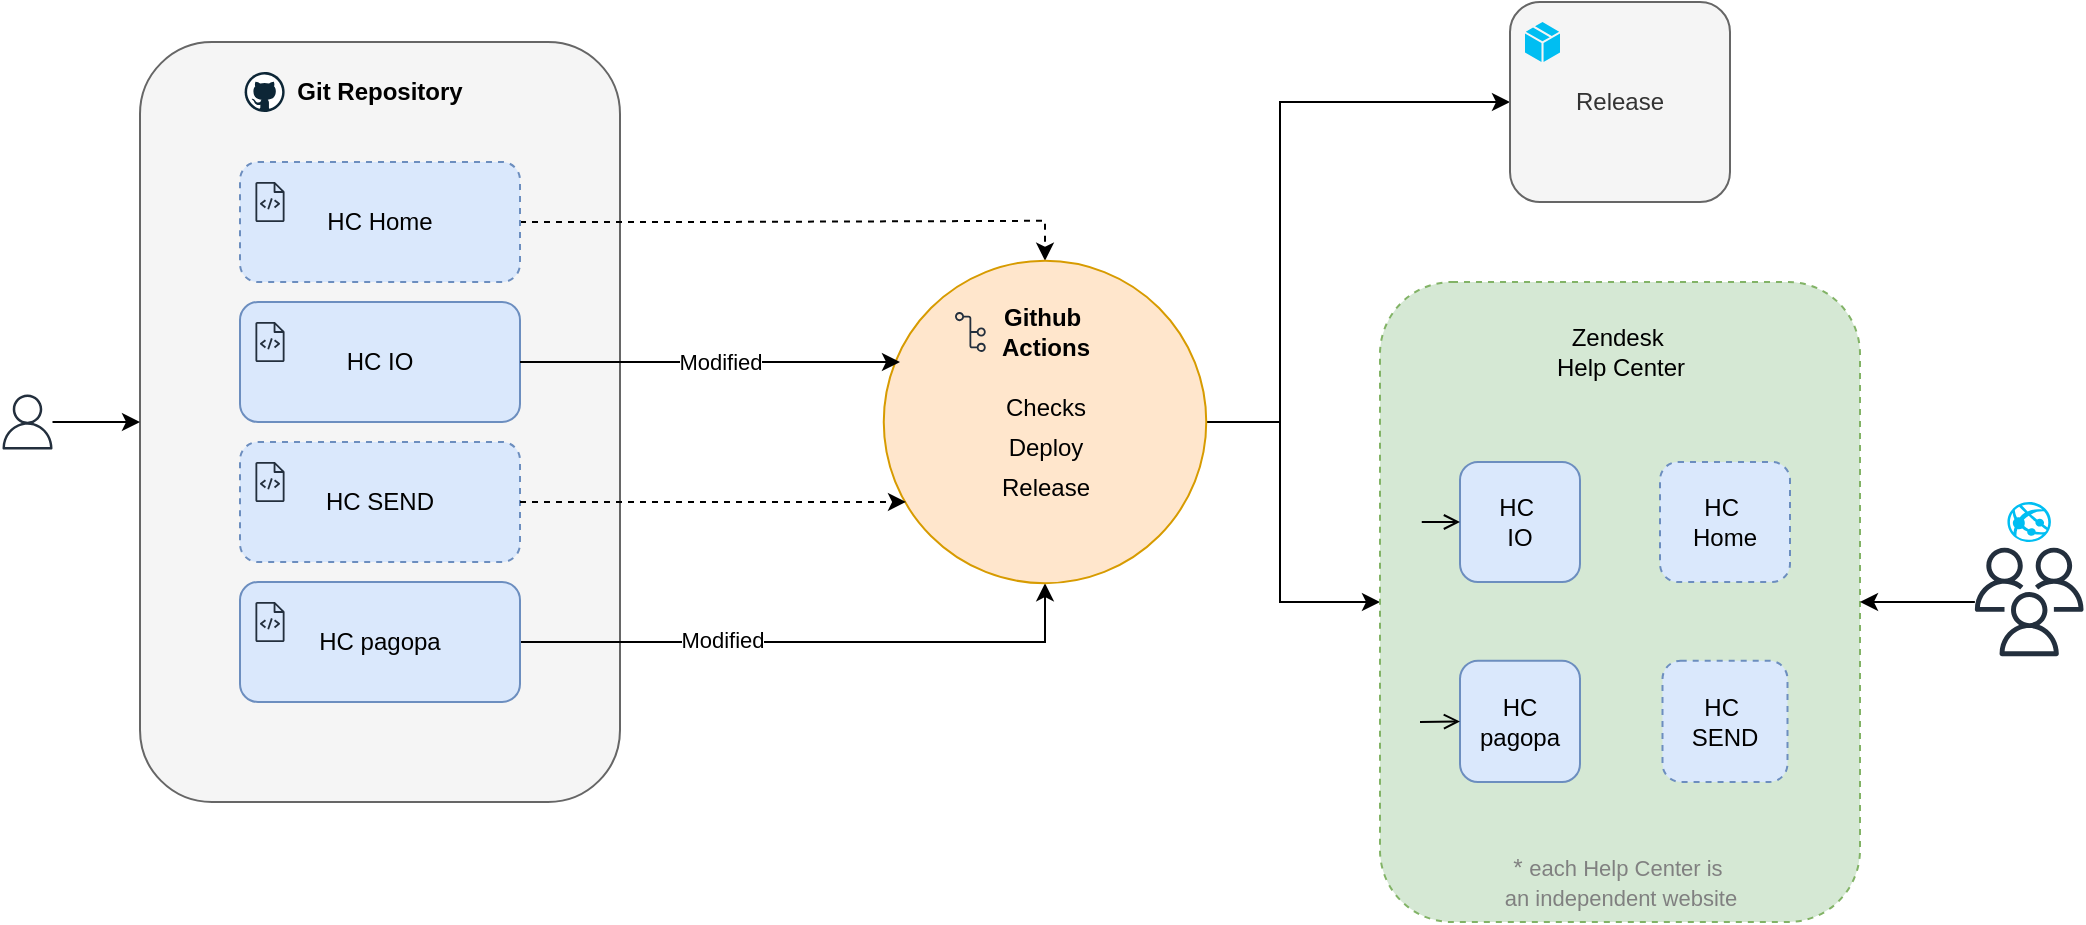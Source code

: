 <mxfile version="24.9.1">
  <diagram name="Page-1" id="UhgfAmiIQJqqi2EKyEUl">
    <mxGraphModel dx="1434" dy="682" grid="1" gridSize="10" guides="1" tooltips="1" connect="1" arrows="1" fold="1" page="1" pageScale="1" pageWidth="850" pageHeight="1100" math="0" shadow="0">
      <root>
        <mxCell id="0" />
        <mxCell id="1" parent="0" />
        <mxCell id="BiCm1cUt7FBWLKJrPkOS-1" value="" style="rounded=1;whiteSpace=wrap;html=1;fillColor=#f5f5f5;fontColor=#333333;strokeColor=#666666;" vertex="1" parent="1">
          <mxGeometry x="110" y="210" width="240" height="380" as="geometry" />
        </mxCell>
        <mxCell id="BiCm1cUt7FBWLKJrPkOS-17" style="edgeStyle=orthogonalEdgeStyle;rounded=0;orthogonalLoop=1;jettySize=auto;html=1;entryX=0.5;entryY=0;entryDx=0;entryDy=0;dashed=1;" edge="1" parent="1" source="BiCm1cUt7FBWLKJrPkOS-2" target="BiCm1cUt7FBWLKJrPkOS-12">
          <mxGeometry relative="1" as="geometry" />
        </mxCell>
        <mxCell id="BiCm1cUt7FBWLKJrPkOS-2" value="HC Home" style="rounded=1;whiteSpace=wrap;html=1;fillColor=#dae8fc;strokeColor=#6c8ebf;dashed=1;" vertex="1" parent="1">
          <mxGeometry x="160" y="270" width="140" height="60" as="geometry" />
        </mxCell>
        <mxCell id="BiCm1cUt7FBWLKJrPkOS-3" value="HC IO" style="rounded=1;whiteSpace=wrap;html=1;fillColor=#dae8fc;strokeColor=#6c8ebf;" vertex="1" parent="1">
          <mxGeometry x="160" y="340" width="140" height="60" as="geometry" />
        </mxCell>
        <mxCell id="BiCm1cUt7FBWLKJrPkOS-4" value="HC SEND" style="rounded=1;whiteSpace=wrap;html=1;fillColor=#dae8fc;strokeColor=#6c8ebf;gradientColor=none;dashed=1;" vertex="1" parent="1">
          <mxGeometry x="160" y="410" width="140" height="60" as="geometry" />
        </mxCell>
        <mxCell id="BiCm1cUt7FBWLKJrPkOS-15" style="edgeStyle=orthogonalEdgeStyle;rounded=0;orthogonalLoop=1;jettySize=auto;html=1;entryX=0.5;entryY=1;entryDx=0;entryDy=0;" edge="1" parent="1" source="BiCm1cUt7FBWLKJrPkOS-5" target="BiCm1cUt7FBWLKJrPkOS-12">
          <mxGeometry relative="1" as="geometry" />
        </mxCell>
        <mxCell id="BiCm1cUt7FBWLKJrPkOS-31" value="Modified" style="edgeLabel;html=1;align=center;verticalAlign=middle;resizable=0;points=[];" vertex="1" connectable="0" parent="BiCm1cUt7FBWLKJrPkOS-15">
          <mxGeometry x="-0.308" y="1" relative="1" as="geometry">
            <mxPoint as="offset" />
          </mxGeometry>
        </mxCell>
        <mxCell id="BiCm1cUt7FBWLKJrPkOS-5" value="HC pagopa" style="rounded=1;whiteSpace=wrap;html=1;fillColor=#dae8fc;strokeColor=#6c8ebf;" vertex="1" parent="1">
          <mxGeometry x="160" y="480" width="140" height="60" as="geometry" />
        </mxCell>
        <mxCell id="BiCm1cUt7FBWLKJrPkOS-6" value="&lt;b&gt;Git Repository&lt;/b&gt;" style="text;html=1;align=center;verticalAlign=middle;whiteSpace=wrap;rounded=0;" vertex="1" parent="1">
          <mxGeometry x="175" y="220" width="110" height="30" as="geometry" />
        </mxCell>
        <mxCell id="BiCm1cUt7FBWLKJrPkOS-7" value="" style="sketch=0;outlineConnect=0;fontColor=#232F3E;gradientColor=none;fillColor=#232F3D;strokeColor=none;dashed=0;verticalLabelPosition=bottom;verticalAlign=top;align=center;html=1;fontSize=12;fontStyle=0;aspect=fixed;pointerEvents=1;shape=mxgraph.aws4.source_code;" vertex="1" parent="1">
          <mxGeometry x="167.69" y="280" width="14.62" height="20" as="geometry" />
        </mxCell>
        <mxCell id="BiCm1cUt7FBWLKJrPkOS-8" value="" style="sketch=0;outlineConnect=0;fontColor=#232F3E;gradientColor=none;fillColor=#232F3D;strokeColor=none;dashed=0;verticalLabelPosition=bottom;verticalAlign=top;align=center;html=1;fontSize=12;fontStyle=0;aspect=fixed;pointerEvents=1;shape=mxgraph.aws4.source_code;" vertex="1" parent="1">
          <mxGeometry x="167.69" y="350" width="14.62" height="20" as="geometry" />
        </mxCell>
        <mxCell id="BiCm1cUt7FBWLKJrPkOS-9" value="" style="sketch=0;outlineConnect=0;fontColor=#232F3E;gradientColor=none;fillColor=#232F3D;strokeColor=none;dashed=0;verticalLabelPosition=bottom;verticalAlign=top;align=center;html=1;fontSize=12;fontStyle=0;aspect=fixed;pointerEvents=1;shape=mxgraph.aws4.source_code;" vertex="1" parent="1">
          <mxGeometry x="167.69" y="420" width="14.62" height="20" as="geometry" />
        </mxCell>
        <mxCell id="BiCm1cUt7FBWLKJrPkOS-10" value="" style="sketch=0;outlineConnect=0;fontColor=#232F3E;gradientColor=none;fillColor=#232F3D;strokeColor=none;dashed=0;verticalLabelPosition=bottom;verticalAlign=top;align=center;html=1;fontSize=12;fontStyle=0;aspect=fixed;pointerEvents=1;shape=mxgraph.aws4.source_code;" vertex="1" parent="1">
          <mxGeometry x="167.69" y="490" width="14.62" height="20" as="geometry" />
        </mxCell>
        <mxCell id="BiCm1cUt7FBWLKJrPkOS-11" value="" style="dashed=0;outlineConnect=0;html=1;align=center;labelPosition=center;verticalLabelPosition=bottom;verticalAlign=top;shape=mxgraph.weblogos.github" vertex="1" parent="1">
          <mxGeometry x="162.31" y="225" width="20" height="20" as="geometry" />
        </mxCell>
        <mxCell id="BiCm1cUt7FBWLKJrPkOS-21" style="edgeStyle=orthogonalEdgeStyle;rounded=0;orthogonalLoop=1;jettySize=auto;html=1;entryX=0;entryY=0.5;entryDx=0;entryDy=0;exitX=1;exitY=0.5;exitDx=0;exitDy=0;" edge="1" parent="1" source="BiCm1cUt7FBWLKJrPkOS-12" target="BiCm1cUt7FBWLKJrPkOS-22">
          <mxGeometry relative="1" as="geometry">
            <mxPoint x="720" y="399.995" as="targetPoint" />
            <Array as="points">
              <mxPoint x="680" y="400" />
              <mxPoint x="680" y="490" />
            </Array>
          </mxGeometry>
        </mxCell>
        <mxCell id="BiCm1cUt7FBWLKJrPkOS-39" style="edgeStyle=orthogonalEdgeStyle;rounded=0;orthogonalLoop=1;jettySize=auto;html=1;exitX=1;exitY=0.5;exitDx=0;exitDy=0;entryX=0;entryY=0.5;entryDx=0;entryDy=0;" edge="1" parent="1" source="BiCm1cUt7FBWLKJrPkOS-12" target="BiCm1cUt7FBWLKJrPkOS-41">
          <mxGeometry relative="1" as="geometry">
            <mxPoint x="700" y="220" as="targetPoint" />
            <Array as="points">
              <mxPoint x="680" y="400" />
              <mxPoint x="680" y="240" />
            </Array>
          </mxGeometry>
        </mxCell>
        <mxCell id="BiCm1cUt7FBWLKJrPkOS-12" value="" style="ellipse;whiteSpace=wrap;html=1;aspect=fixed;fillColor=#ffe6cc;strokeColor=#d79b00;" vertex="1" parent="1">
          <mxGeometry x="481.88" y="319.37" width="161.25" height="161.25" as="geometry" />
        </mxCell>
        <mxCell id="BiCm1cUt7FBWLKJrPkOS-13" value="&lt;b&gt;Github&amp;nbsp;&lt;/b&gt;&lt;div&gt;&lt;b&gt;Actions&lt;/b&gt;&lt;/div&gt;" style="text;html=1;align=center;verticalAlign=middle;whiteSpace=wrap;rounded=0;" vertex="1" parent="1">
          <mxGeometry x="517.5" y="340" width="90" height="30" as="geometry" />
        </mxCell>
        <mxCell id="BiCm1cUt7FBWLKJrPkOS-14" style="edgeStyle=orthogonalEdgeStyle;rounded=0;orthogonalLoop=1;jettySize=auto;html=1;entryX=0.069;entryY=0.748;entryDx=0;entryDy=0;entryPerimeter=0;dashed=1;" edge="1" parent="1" source="BiCm1cUt7FBWLKJrPkOS-4" target="BiCm1cUt7FBWLKJrPkOS-12">
          <mxGeometry relative="1" as="geometry" />
        </mxCell>
        <mxCell id="BiCm1cUt7FBWLKJrPkOS-16" style="edgeStyle=orthogonalEdgeStyle;rounded=0;orthogonalLoop=1;jettySize=auto;html=1;" edge="1" parent="1" source="BiCm1cUt7FBWLKJrPkOS-3">
          <mxGeometry relative="1" as="geometry">
            <mxPoint x="490" y="370" as="targetPoint" />
          </mxGeometry>
        </mxCell>
        <mxCell id="BiCm1cUt7FBWLKJrPkOS-30" value="Modified" style="edgeLabel;html=1;align=center;verticalAlign=middle;resizable=0;points=[];" vertex="1" connectable="0" parent="BiCm1cUt7FBWLKJrPkOS-16">
          <mxGeometry x="-0.013" y="2" relative="1" as="geometry">
            <mxPoint x="6" y="2" as="offset" />
          </mxGeometry>
        </mxCell>
        <mxCell id="BiCm1cUt7FBWLKJrPkOS-18" value="Checks" style="text;html=1;align=center;verticalAlign=middle;whiteSpace=wrap;rounded=0;fontStyle=0" vertex="1" parent="1">
          <mxGeometry x="532.5" y="378.01" width="60" height="30" as="geometry" />
        </mxCell>
        <mxCell id="BiCm1cUt7FBWLKJrPkOS-19" value="Deploy" style="text;html=1;align=center;verticalAlign=middle;whiteSpace=wrap;rounded=0;fontStyle=0" vertex="1" parent="1">
          <mxGeometry x="532.5" y="398.01" width="60" height="30" as="geometry" />
        </mxCell>
        <mxCell id="BiCm1cUt7FBWLKJrPkOS-20" value="Release" style="text;html=1;align=center;verticalAlign=middle;whiteSpace=wrap;rounded=0;fontStyle=0" vertex="1" parent="1">
          <mxGeometry x="532.51" y="418.01" width="60" height="30" as="geometry" />
        </mxCell>
        <mxCell id="BiCm1cUt7FBWLKJrPkOS-22" value="" style="rounded=1;whiteSpace=wrap;html=1;fillColor=#d5e8d4;strokeColor=#82b366;dashed=1;" vertex="1" parent="1">
          <mxGeometry x="730" y="330" width="240" height="320" as="geometry" />
        </mxCell>
        <mxCell id="BiCm1cUt7FBWLKJrPkOS-23" value="Zendesk&amp;nbsp;&lt;div&gt;Help Center&lt;/div&gt;" style="text;html=1;align=center;verticalAlign=middle;whiteSpace=wrap;rounded=0;" vertex="1" parent="1">
          <mxGeometry x="807.5" y="350" width="85" height="30" as="geometry" />
        </mxCell>
        <mxCell id="BiCm1cUt7FBWLKJrPkOS-24" value="HC&amp;nbsp;&lt;div&gt;&lt;span style=&quot;background-color: initial;&quot;&gt;Home&lt;/span&gt;&lt;/div&gt;" style="rounded=1;whiteSpace=wrap;html=1;fillColor=#dae8fc;strokeColor=#6c8ebf;dashed=1;" vertex="1" parent="1">
          <mxGeometry x="870" y="420" width="65" height="60" as="geometry" />
        </mxCell>
        <mxCell id="BiCm1cUt7FBWLKJrPkOS-25" value="HC&amp;nbsp;&lt;div&gt;SEND&lt;/div&gt;" style="rounded=1;whiteSpace=wrap;html=1;fillColor=#dae8fc;strokeColor=#6c8ebf;gradientColor=none;dashed=1;" vertex="1" parent="1">
          <mxGeometry x="871.25" y="519.38" width="62.5" height="60.62" as="geometry" />
        </mxCell>
        <mxCell id="BiCm1cUt7FBWLKJrPkOS-26" value="HC pagopa" style="rounded=1;whiteSpace=wrap;html=1;fillColor=#dae8fc;strokeColor=#6c8ebf;" vertex="1" parent="1">
          <mxGeometry x="770" y="519.38" width="60" height="60.62" as="geometry" />
        </mxCell>
        <mxCell id="BiCm1cUt7FBWLKJrPkOS-27" value="HC&amp;nbsp;&lt;div&gt;&lt;span style=&quot;background-color: initial;&quot;&gt;IO&lt;/span&gt;&lt;/div&gt;" style="rounded=1;whiteSpace=wrap;html=1;fillColor=#dae8fc;strokeColor=#6c8ebf;" vertex="1" parent="1">
          <mxGeometry x="770" y="420" width="60" height="60" as="geometry" />
        </mxCell>
        <mxCell id="BiCm1cUt7FBWLKJrPkOS-32" value="" style="endArrow=open;html=1;rounded=0;entryX=0;entryY=0.5;entryDx=0;entryDy=0;exitX=0.087;exitY=0.375;exitDx=0;exitDy=0;exitPerimeter=0;endFill=0;" edge="1" parent="1" source="BiCm1cUt7FBWLKJrPkOS-22" target="BiCm1cUt7FBWLKJrPkOS-27">
          <mxGeometry width="50" height="50" relative="1" as="geometry">
            <mxPoint x="690" y="569.38" as="sourcePoint" />
            <mxPoint x="740" y="519.38" as="targetPoint" />
          </mxGeometry>
        </mxCell>
        <mxCell id="BiCm1cUt7FBWLKJrPkOS-33" value="" style="endArrow=open;html=1;rounded=0;entryX=0;entryY=0.5;entryDx=0;entryDy=0;endFill=0;" edge="1" parent="1" target="BiCm1cUt7FBWLKJrPkOS-26">
          <mxGeometry width="50" height="50" relative="1" as="geometry">
            <mxPoint x="750" y="550" as="sourcePoint" />
            <mxPoint x="770" y="549.19" as="targetPoint" />
          </mxGeometry>
        </mxCell>
        <mxCell id="BiCm1cUt7FBWLKJrPkOS-34" value="" style="sketch=0;outlineConnect=0;fontColor=#232F3E;gradientColor=none;fillColor=#232F3D;strokeColor=none;dashed=0;verticalLabelPosition=bottom;verticalAlign=top;align=center;html=1;fontSize=12;fontStyle=0;aspect=fixed;pointerEvents=1;shape=mxgraph.aws4.git_repository;" vertex="1" parent="1">
          <mxGeometry x="517.5" y="345" width="15.38" height="20" as="geometry" />
        </mxCell>
        <mxCell id="BiCm1cUt7FBWLKJrPkOS-38" value="" style="shape=image;verticalLabelPosition=bottom;labelBackgroundColor=default;verticalAlign=top;aspect=fixed;imageAspect=0;image=https://cdn.icon-icons.com/icons2/2429/PNG/512/zendesk_logo_icon_147198.png;" vertex="1" parent="1">
          <mxGeometry x="781.49" y="352" width="26.01" height="26.01" as="geometry" />
        </mxCell>
        <mxCell id="BiCm1cUt7FBWLKJrPkOS-41" value="Release" style="rounded=1;whiteSpace=wrap;html=1;fillColor=#f5f5f5;fontColor=#333333;strokeColor=#666666;" vertex="1" parent="1">
          <mxGeometry x="795" y="190" width="110" height="100" as="geometry" />
        </mxCell>
        <mxCell id="BiCm1cUt7FBWLKJrPkOS-36" value="" style="verticalLabelPosition=bottom;html=1;verticalAlign=top;align=center;strokeColor=none;fillColor=#00BEF2;shape=mxgraph.azure.cloud_service_package_file;" vertex="1" parent="1">
          <mxGeometry x="802.5" y="200" width="17.5" height="20" as="geometry" />
        </mxCell>
        <mxCell id="BiCm1cUt7FBWLKJrPkOS-43" style="edgeStyle=orthogonalEdgeStyle;rounded=0;orthogonalLoop=1;jettySize=auto;html=1;entryX=0;entryY=0.5;entryDx=0;entryDy=0;" edge="1" parent="1" source="BiCm1cUt7FBWLKJrPkOS-42" target="BiCm1cUt7FBWLKJrPkOS-1">
          <mxGeometry relative="1" as="geometry" />
        </mxCell>
        <mxCell id="BiCm1cUt7FBWLKJrPkOS-42" value="" style="sketch=0;outlineConnect=0;fontColor=#232F3E;gradientColor=none;fillColor=#232F3D;strokeColor=none;dashed=0;verticalLabelPosition=bottom;verticalAlign=top;align=center;html=1;fontSize=12;fontStyle=0;aspect=fixed;pointerEvents=1;shape=mxgraph.aws4.user;" vertex="1" parent="1">
          <mxGeometry x="40" y="386.24" width="27.5" height="27.5" as="geometry" />
        </mxCell>
        <mxCell id="BiCm1cUt7FBWLKJrPkOS-49" value="" style="verticalLabelPosition=bottom;html=1;verticalAlign=top;align=center;strokeColor=none;fillColor=#00BEF2;shape=mxgraph.azure.azure_website;pointerEvents=1;" vertex="1" parent="1">
          <mxGeometry x="1043.72" y="440" width="21.75" height="20" as="geometry" />
        </mxCell>
        <mxCell id="BiCm1cUt7FBWLKJrPkOS-61" style="edgeStyle=orthogonalEdgeStyle;rounded=0;orthogonalLoop=1;jettySize=auto;html=1;entryX=1;entryY=0.5;entryDx=0;entryDy=0;" edge="1" parent="1" source="BiCm1cUt7FBWLKJrPkOS-58" target="BiCm1cUt7FBWLKJrPkOS-22">
          <mxGeometry relative="1" as="geometry" />
        </mxCell>
        <mxCell id="BiCm1cUt7FBWLKJrPkOS-58" value="" style="sketch=0;outlineConnect=0;fontColor=#232F3E;gradientColor=none;fillColor=#232F3D;strokeColor=none;dashed=0;verticalLabelPosition=bottom;verticalAlign=top;align=center;html=1;fontSize=12;fontStyle=0;aspect=fixed;pointerEvents=1;shape=mxgraph.aws4.users;" vertex="1" parent="1">
          <mxGeometry x="1027.44" y="462.84" width="54.31" height="54.31" as="geometry" />
        </mxCell>
        <mxCell id="BiCm1cUt7FBWLKJrPkOS-70" value="&lt;font color=&quot;#808080&quot;&gt;* &lt;font style=&quot;font-size: 11px;&quot;&gt;each Help Center is&amp;nbsp;&lt;/font&gt;&lt;/font&gt;&lt;div&gt;&lt;font color=&quot;#808080&quot; style=&quot;font-size: 11px;&quot;&gt;an independent website&lt;/font&gt;&lt;/div&gt;" style="text;html=1;align=center;verticalAlign=middle;resizable=0;points=[];autosize=1;strokeColor=none;fillColor=none;" vertex="1" parent="1">
          <mxGeometry x="780" y="610" width="140" height="40" as="geometry" />
        </mxCell>
      </root>
    </mxGraphModel>
  </diagram>
</mxfile>
